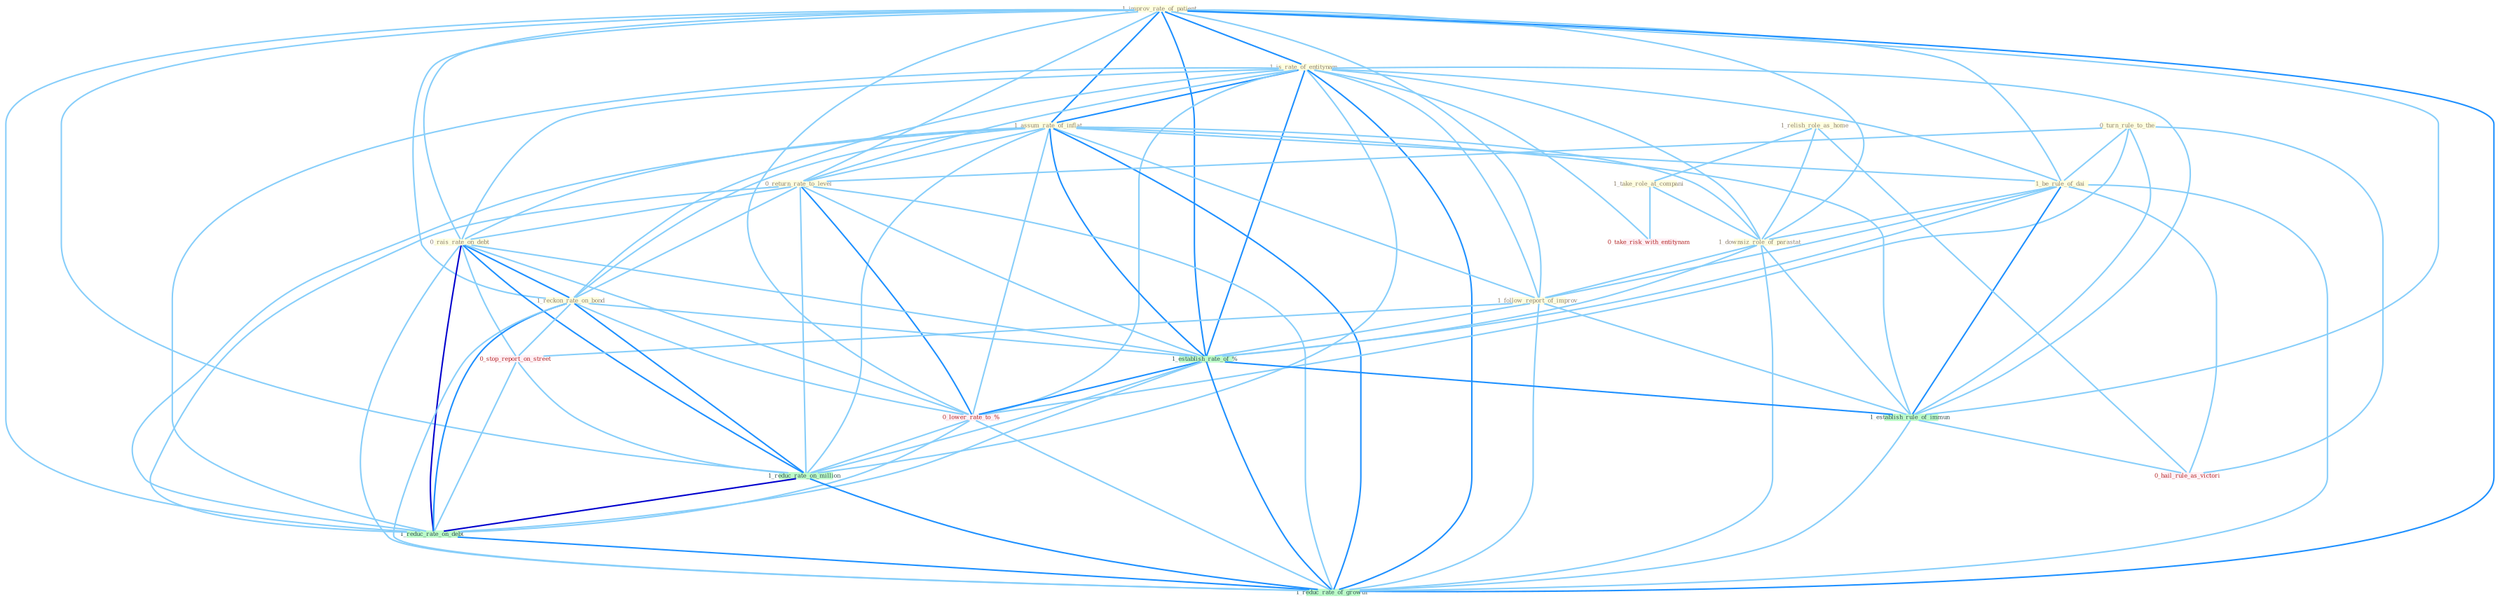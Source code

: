 Graph G{ 
    node
    [shape=polygon,style=filled,width=.5,height=.06,color="#BDFCC9",fixedsize=true,fontsize=4,
    fontcolor="#2f4f4f"];
    {node
    [color="#ffffe0", fontcolor="#8b7d6b"] "1_improv_rate_of_patient " "1_is_rate_of_entitynam " "1_assum_rate_of_inflat " "0_turn_rule_to_the " "0_return_rate_to_level " "1_be_rule_of_dai " "1_relish_role_as_home " "1_take_role_at_compani " "0_rais_rate_on_debt " "1_downsiz_role_of_parastat " "1_follow_report_of_improv " "1_reckon_rate_on_bond "}
{node [color="#fff0f5", fontcolor="#b22222"] "0_lower_rate_to_% " "0_stop_report_on_street " "0_hail_rule_as_victori " "0_take_risk_with_entitynam "}
edge [color="#B0E2FF"];

	"1_improv_rate_of_patient " -- "1_is_rate_of_entitynam " [w="2", color="#1e90ff" , len=0.8];
	"1_improv_rate_of_patient " -- "1_assum_rate_of_inflat " [w="2", color="#1e90ff" , len=0.8];
	"1_improv_rate_of_patient " -- "0_return_rate_to_level " [w="1", color="#87cefa" ];
	"1_improv_rate_of_patient " -- "1_be_rule_of_dai " [w="1", color="#87cefa" ];
	"1_improv_rate_of_patient " -- "0_rais_rate_on_debt " [w="1", color="#87cefa" ];
	"1_improv_rate_of_patient " -- "1_downsiz_role_of_parastat " [w="1", color="#87cefa" ];
	"1_improv_rate_of_patient " -- "1_follow_report_of_improv " [w="1", color="#87cefa" ];
	"1_improv_rate_of_patient " -- "1_reckon_rate_on_bond " [w="1", color="#87cefa" ];
	"1_improv_rate_of_patient " -- "1_establish_rate_of_% " [w="2", color="#1e90ff" , len=0.8];
	"1_improv_rate_of_patient " -- "0_lower_rate_to_% " [w="1", color="#87cefa" ];
	"1_improv_rate_of_patient " -- "1_establish_rule_of_immun " [w="1", color="#87cefa" ];
	"1_improv_rate_of_patient " -- "1_reduc_rate_on_million " [w="1", color="#87cefa" ];
	"1_improv_rate_of_patient " -- "1_reduc_rate_on_debt " [w="1", color="#87cefa" ];
	"1_improv_rate_of_patient " -- "1_reduc_rate_of_growth " [w="2", color="#1e90ff" , len=0.8];
	"1_is_rate_of_entitynam " -- "1_assum_rate_of_inflat " [w="2", color="#1e90ff" , len=0.8];
	"1_is_rate_of_entitynam " -- "0_return_rate_to_level " [w="1", color="#87cefa" ];
	"1_is_rate_of_entitynam " -- "1_be_rule_of_dai " [w="1", color="#87cefa" ];
	"1_is_rate_of_entitynam " -- "0_rais_rate_on_debt " [w="1", color="#87cefa" ];
	"1_is_rate_of_entitynam " -- "1_downsiz_role_of_parastat " [w="1", color="#87cefa" ];
	"1_is_rate_of_entitynam " -- "1_follow_report_of_improv " [w="1", color="#87cefa" ];
	"1_is_rate_of_entitynam " -- "1_reckon_rate_on_bond " [w="1", color="#87cefa" ];
	"1_is_rate_of_entitynam " -- "1_establish_rate_of_% " [w="2", color="#1e90ff" , len=0.8];
	"1_is_rate_of_entitynam " -- "0_lower_rate_to_% " [w="1", color="#87cefa" ];
	"1_is_rate_of_entitynam " -- "1_establish_rule_of_immun " [w="1", color="#87cefa" ];
	"1_is_rate_of_entitynam " -- "1_reduc_rate_on_million " [w="1", color="#87cefa" ];
	"1_is_rate_of_entitynam " -- "0_take_risk_with_entitynam " [w="1", color="#87cefa" ];
	"1_is_rate_of_entitynam " -- "1_reduc_rate_on_debt " [w="1", color="#87cefa" ];
	"1_is_rate_of_entitynam " -- "1_reduc_rate_of_growth " [w="2", color="#1e90ff" , len=0.8];
	"1_assum_rate_of_inflat " -- "0_return_rate_to_level " [w="1", color="#87cefa" ];
	"1_assum_rate_of_inflat " -- "1_be_rule_of_dai " [w="1", color="#87cefa" ];
	"1_assum_rate_of_inflat " -- "0_rais_rate_on_debt " [w="1", color="#87cefa" ];
	"1_assum_rate_of_inflat " -- "1_downsiz_role_of_parastat " [w="1", color="#87cefa" ];
	"1_assum_rate_of_inflat " -- "1_follow_report_of_improv " [w="1", color="#87cefa" ];
	"1_assum_rate_of_inflat " -- "1_reckon_rate_on_bond " [w="1", color="#87cefa" ];
	"1_assum_rate_of_inflat " -- "1_establish_rate_of_% " [w="2", color="#1e90ff" , len=0.8];
	"1_assum_rate_of_inflat " -- "0_lower_rate_to_% " [w="1", color="#87cefa" ];
	"1_assum_rate_of_inflat " -- "1_establish_rule_of_immun " [w="1", color="#87cefa" ];
	"1_assum_rate_of_inflat " -- "1_reduc_rate_on_million " [w="1", color="#87cefa" ];
	"1_assum_rate_of_inflat " -- "1_reduc_rate_on_debt " [w="1", color="#87cefa" ];
	"1_assum_rate_of_inflat " -- "1_reduc_rate_of_growth " [w="2", color="#1e90ff" , len=0.8];
	"0_turn_rule_to_the " -- "0_return_rate_to_level " [w="1", color="#87cefa" ];
	"0_turn_rule_to_the " -- "1_be_rule_of_dai " [w="1", color="#87cefa" ];
	"0_turn_rule_to_the " -- "0_lower_rate_to_% " [w="1", color="#87cefa" ];
	"0_turn_rule_to_the " -- "1_establish_rule_of_immun " [w="1", color="#87cefa" ];
	"0_turn_rule_to_the " -- "0_hail_rule_as_victori " [w="1", color="#87cefa" ];
	"0_return_rate_to_level " -- "0_rais_rate_on_debt " [w="1", color="#87cefa" ];
	"0_return_rate_to_level " -- "1_reckon_rate_on_bond " [w="1", color="#87cefa" ];
	"0_return_rate_to_level " -- "1_establish_rate_of_% " [w="1", color="#87cefa" ];
	"0_return_rate_to_level " -- "0_lower_rate_to_% " [w="2", color="#1e90ff" , len=0.8];
	"0_return_rate_to_level " -- "1_reduc_rate_on_million " [w="1", color="#87cefa" ];
	"0_return_rate_to_level " -- "1_reduc_rate_on_debt " [w="1", color="#87cefa" ];
	"0_return_rate_to_level " -- "1_reduc_rate_of_growth " [w="1", color="#87cefa" ];
	"1_be_rule_of_dai " -- "1_downsiz_role_of_parastat " [w="1", color="#87cefa" ];
	"1_be_rule_of_dai " -- "1_follow_report_of_improv " [w="1", color="#87cefa" ];
	"1_be_rule_of_dai " -- "1_establish_rate_of_% " [w="1", color="#87cefa" ];
	"1_be_rule_of_dai " -- "1_establish_rule_of_immun " [w="2", color="#1e90ff" , len=0.8];
	"1_be_rule_of_dai " -- "0_hail_rule_as_victori " [w="1", color="#87cefa" ];
	"1_be_rule_of_dai " -- "1_reduc_rate_of_growth " [w="1", color="#87cefa" ];
	"1_relish_role_as_home " -- "1_take_role_at_compani " [w="1", color="#87cefa" ];
	"1_relish_role_as_home " -- "1_downsiz_role_of_parastat " [w="1", color="#87cefa" ];
	"1_relish_role_as_home " -- "0_hail_rule_as_victori " [w="1", color="#87cefa" ];
	"1_take_role_at_compani " -- "1_downsiz_role_of_parastat " [w="1", color="#87cefa" ];
	"1_take_role_at_compani " -- "0_take_risk_with_entitynam " [w="1", color="#87cefa" ];
	"0_rais_rate_on_debt " -- "1_reckon_rate_on_bond " [w="2", color="#1e90ff" , len=0.8];
	"0_rais_rate_on_debt " -- "1_establish_rate_of_% " [w="1", color="#87cefa" ];
	"0_rais_rate_on_debt " -- "0_lower_rate_to_% " [w="1", color="#87cefa" ];
	"0_rais_rate_on_debt " -- "0_stop_report_on_street " [w="1", color="#87cefa" ];
	"0_rais_rate_on_debt " -- "1_reduc_rate_on_million " [w="2", color="#1e90ff" , len=0.8];
	"0_rais_rate_on_debt " -- "1_reduc_rate_on_debt " [w="3", color="#0000cd" , len=0.6];
	"0_rais_rate_on_debt " -- "1_reduc_rate_of_growth " [w="1", color="#87cefa" ];
	"1_downsiz_role_of_parastat " -- "1_follow_report_of_improv " [w="1", color="#87cefa" ];
	"1_downsiz_role_of_parastat " -- "1_establish_rate_of_% " [w="1", color="#87cefa" ];
	"1_downsiz_role_of_parastat " -- "1_establish_rule_of_immun " [w="1", color="#87cefa" ];
	"1_downsiz_role_of_parastat " -- "1_reduc_rate_of_growth " [w="1", color="#87cefa" ];
	"1_follow_report_of_improv " -- "1_establish_rate_of_% " [w="1", color="#87cefa" ];
	"1_follow_report_of_improv " -- "1_establish_rule_of_immun " [w="1", color="#87cefa" ];
	"1_follow_report_of_improv " -- "0_stop_report_on_street " [w="1", color="#87cefa" ];
	"1_follow_report_of_improv " -- "1_reduc_rate_of_growth " [w="1", color="#87cefa" ];
	"1_reckon_rate_on_bond " -- "1_establish_rate_of_% " [w="1", color="#87cefa" ];
	"1_reckon_rate_on_bond " -- "0_lower_rate_to_% " [w="1", color="#87cefa" ];
	"1_reckon_rate_on_bond " -- "0_stop_report_on_street " [w="1", color="#87cefa" ];
	"1_reckon_rate_on_bond " -- "1_reduc_rate_on_million " [w="2", color="#1e90ff" , len=0.8];
	"1_reckon_rate_on_bond " -- "1_reduc_rate_on_debt " [w="2", color="#1e90ff" , len=0.8];
	"1_reckon_rate_on_bond " -- "1_reduc_rate_of_growth " [w="1", color="#87cefa" ];
	"1_establish_rate_of_% " -- "0_lower_rate_to_% " [w="2", color="#1e90ff" , len=0.8];
	"1_establish_rate_of_% " -- "1_establish_rule_of_immun " [w="2", color="#1e90ff" , len=0.8];
	"1_establish_rate_of_% " -- "1_reduc_rate_on_million " [w="1", color="#87cefa" ];
	"1_establish_rate_of_% " -- "1_reduc_rate_on_debt " [w="1", color="#87cefa" ];
	"1_establish_rate_of_% " -- "1_reduc_rate_of_growth " [w="2", color="#1e90ff" , len=0.8];
	"0_lower_rate_to_% " -- "1_reduc_rate_on_million " [w="1", color="#87cefa" ];
	"0_lower_rate_to_% " -- "1_reduc_rate_on_debt " [w="1", color="#87cefa" ];
	"0_lower_rate_to_% " -- "1_reduc_rate_of_growth " [w="1", color="#87cefa" ];
	"1_establish_rule_of_immun " -- "0_hail_rule_as_victori " [w="1", color="#87cefa" ];
	"1_establish_rule_of_immun " -- "1_reduc_rate_of_growth " [w="1", color="#87cefa" ];
	"0_stop_report_on_street " -- "1_reduc_rate_on_million " [w="1", color="#87cefa" ];
	"0_stop_report_on_street " -- "1_reduc_rate_on_debt " [w="1", color="#87cefa" ];
	"1_reduc_rate_on_million " -- "1_reduc_rate_on_debt " [w="3", color="#0000cd" , len=0.6];
	"1_reduc_rate_on_million " -- "1_reduc_rate_of_growth " [w="2", color="#1e90ff" , len=0.8];
	"1_reduc_rate_on_debt " -- "1_reduc_rate_of_growth " [w="2", color="#1e90ff" , len=0.8];
}
